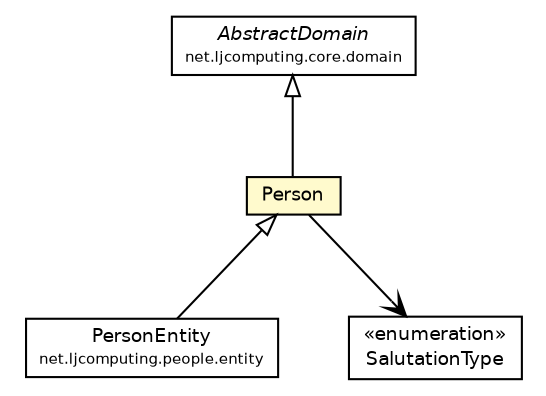#!/usr/local/bin/dot
#
# Class diagram 
# Generated by UMLGraph version R5_6 (http://www.umlgraph.org/)
#

digraph G {
	edge [fontname="Helvetica",fontsize=10,labelfontname="Helvetica",labelfontsize=10];
	node [fontname="Helvetica",fontsize=10,shape=plaintext];
	nodesep=0.25;
	ranksep=0.5;
	// net.ljcomputing.people.entity.PersonEntity
	c1231 [label=<<table title="net.ljcomputing.people.entity.PersonEntity" border="0" cellborder="1" cellspacing="0" cellpadding="2" port="p" href="../entity/PersonEntity.html">
		<tr><td><table border="0" cellspacing="0" cellpadding="1">
<tr><td align="center" balign="center"> PersonEntity </td></tr>
<tr><td align="center" balign="center"><font point-size="7.0"> net.ljcomputing.people.entity </font></td></tr>
		</table></td></tr>
		</table>>, URL="../entity/PersonEntity.html", fontname="Helvetica", fontcolor="black", fontsize=9.0];
	// net.ljcomputing.people.domain.SalutationType
	c1235 [label=<<table title="net.ljcomputing.people.domain.SalutationType" border="0" cellborder="1" cellspacing="0" cellpadding="2" port="p" href="./SalutationType.html">
		<tr><td><table border="0" cellspacing="0" cellpadding="1">
<tr><td align="center" balign="center"> &#171;enumeration&#187; </td></tr>
<tr><td align="center" balign="center"> SalutationType </td></tr>
		</table></td></tr>
		</table>>, URL="./SalutationType.html", fontname="Helvetica", fontcolor="black", fontsize=9.0];
	// net.ljcomputing.people.domain.Person
	c1243 [label=<<table title="net.ljcomputing.people.domain.Person" border="0" cellborder="1" cellspacing="0" cellpadding="2" port="p" bgcolor="lemonChiffon" href="./Person.html">
		<tr><td><table border="0" cellspacing="0" cellpadding="1">
<tr><td align="center" balign="center"> Person </td></tr>
		</table></td></tr>
		</table>>, URL="./Person.html", fontname="Helvetica", fontcolor="black", fontsize=9.0];
	//net.ljcomputing.people.entity.PersonEntity extends net.ljcomputing.people.domain.Person
	c1243:p -> c1231:p [dir=back,arrowtail=empty];
	//net.ljcomputing.people.domain.Person extends net.ljcomputing.core.domain.AbstractDomain
	c1257:p -> c1243:p [dir=back,arrowtail=empty];
	// net.ljcomputing.people.domain.Person NAVASSOC net.ljcomputing.people.domain.SalutationType
	c1243:p -> c1235:p [taillabel="", label="", headlabel="", fontname="Helvetica", fontcolor="black", fontsize=10.0, color="black", arrowhead=open];
	// net.ljcomputing.core.domain.AbstractDomain
	c1257 [label=<<table title="net.ljcomputing.core.domain.AbstractDomain" border="0" cellborder="1" cellspacing="0" cellpadding="2" port="p">
		<tr><td><table border="0" cellspacing="0" cellpadding="1">
<tr><td align="center" balign="center"><font face="Helvetica-Oblique"> AbstractDomain </font></td></tr>
<tr><td align="center" balign="center"><font point-size="7.0"> net.ljcomputing.core.domain </font></td></tr>
		</table></td></tr>
		</table>>, URL="null", fontname="Helvetica", fontcolor="black", fontsize=9.0];
}

